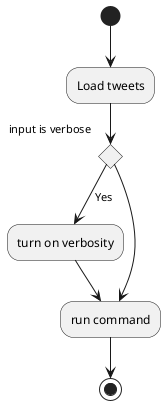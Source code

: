 @startuml
(*)  --> "Load tweets"
If "input is verbose" then
--> [Yes] "turn on verbosity"
--> "run command"
else
--> "run command"
Endif
-->(*)
@enduml